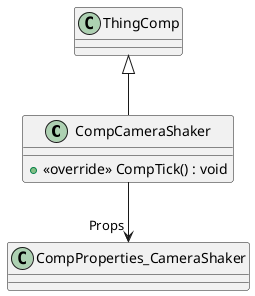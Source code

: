 @startuml
class CompCameraShaker {
    + <<override>> CompTick() : void
}
ThingComp <|-- CompCameraShaker
CompCameraShaker --> "Props" CompProperties_CameraShaker
@enduml
